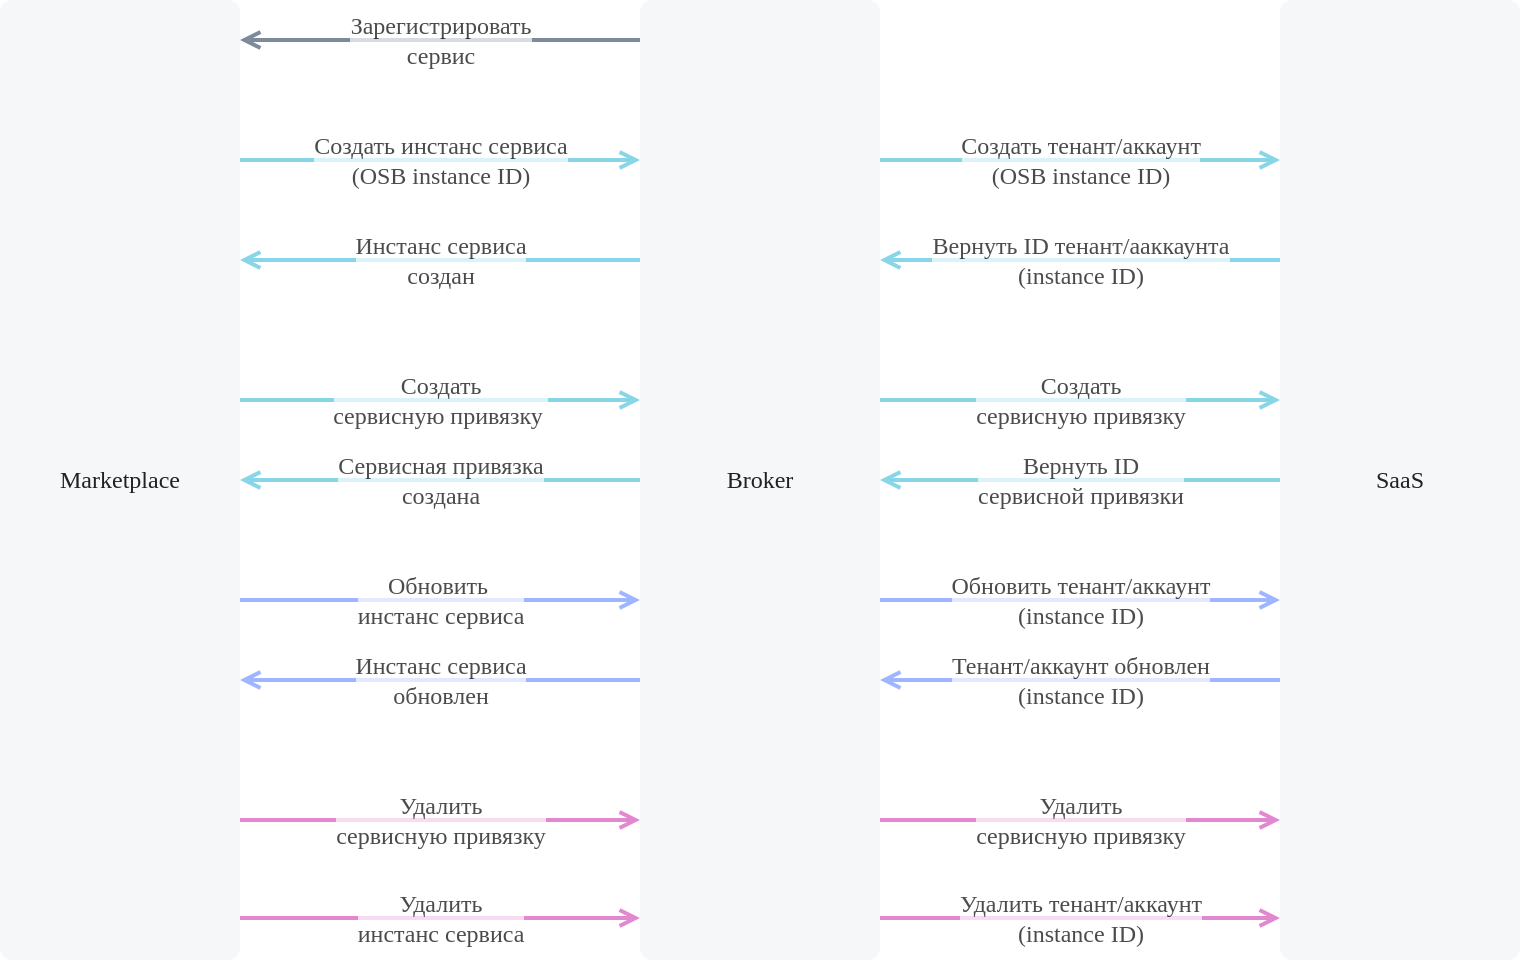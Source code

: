 <mxfile version="20.8.16" type="device"><diagram name="Page-1" id="_F8k8xbOdvrEUY6yUrqy"><mxGraphModel dx="810" dy="614" grid="1" gridSize="10" guides="1" tooltips="1" connect="1" arrows="1" fold="1" page="1" pageScale="1" pageWidth="827" pageHeight="1169" math="0" shadow="0"><root><mxCell id="0"/><mxCell id="1" parent="0"/><mxCell id="q8_iaiUeDKkCgkhCL0GD-2" value="&lt;font color=&quot;#212121&quot;&gt;Marketplace&lt;/font&gt;" style="rounded=1;whiteSpace=wrap;html=1;fontFamily=VK Sans Display;strokeColor=none;arcsize=12;fillColor=#F6F7F9;spacing=0;spacingTop=12;spacingBottom=12;arcSize=12;absoluteArcSize=1;" parent="1" vertex="1"><mxGeometry x="40" y="80" width="120" height="480" as="geometry"/></mxCell><mxCell id="q8_iaiUeDKkCgkhCL0GD-3" value="&lt;font color=&quot;#212121&quot;&gt;Broker&lt;/font&gt;" style="rounded=1;whiteSpace=wrap;html=1;fontFamily=VK Sans Display;strokeColor=none;arcsize=12;fillColor=#F6F7F9;spacing=0;spacingTop=12;spacingBottom=12;arcSize=12;absoluteArcSize=1;" parent="1" vertex="1"><mxGeometry x="360" y="80" width="120" height="480" as="geometry"/></mxCell><mxCell id="q8_iaiUeDKkCgkhCL0GD-4" value="&lt;font color=&quot;#212121&quot;&gt;SaaS&lt;/font&gt;" style="rounded=1;whiteSpace=wrap;html=1;fontFamily=VK Sans Display;strokeColor=none;arcsize=12;fillColor=#F6F7F9;spacing=0;spacingTop=12;spacingBottom=12;arcSize=12;absoluteArcSize=1;" parent="1" vertex="1"><mxGeometry x="680" y="80" width="120" height="480" as="geometry"/></mxCell><mxCell id="q8_iaiUeDKkCgkhCL0GD-28" value="" style="endArrow=none;html=1;fontFamily=VK Sans Display;fontColor=#212121;rounded=1;strokeColor=#7C8A9A;endFill=0;arcsize=8;strokeWidth=2;arcSize=8;startArrow=open;startFill=0;" parent="1" edge="1"><mxGeometry width="50" height="50" relative="1" as="geometry"><mxPoint x="160.0" y="100.0" as="sourcePoint"/><mxPoint x="360" y="100" as="targetPoint"/><Array as="points"><mxPoint x="280" y="100"/></Array></mxGeometry></mxCell><mxCell id="q8_iaiUeDKkCgkhCL0GD-29" value="&lt;font style=&quot;font-size: 12px;&quot;&gt;Зарегистрировать&lt;br&gt;сервис&lt;/font&gt;" style="edgeLabel;html=1;align=center;verticalAlign=middle;resizable=0;points=[];fontSize=12;textOpacity=70;spacing=8;fontFamily=VK Sans Display;" parent="q8_iaiUeDKkCgkhCL0GD-28" vertex="1" connectable="0"><mxGeometry x="-0.252" relative="1" as="geometry"><mxPoint x="25" as="offset"/></mxGeometry></mxCell><mxCell id="q8_iaiUeDKkCgkhCL0GD-30" value="" style="endArrow=none;html=1;fontFamily=VK Sans Display;fontColor=#212121;rounded=1;strokeColor=#87D6E8;endFill=0;arcsize=8;strokeWidth=2;arcSize=8;startArrow=open;startFill=0;" parent="1" edge="1"><mxGeometry width="50" height="50" relative="1" as="geometry"><mxPoint x="160.0" y="210.0" as="sourcePoint"/><mxPoint x="360" y="210" as="targetPoint"/><Array as="points"><mxPoint x="280" y="210"/></Array></mxGeometry></mxCell><mxCell id="q8_iaiUeDKkCgkhCL0GD-31" value="Инстанс сервиса &lt;br&gt;создан" style="edgeLabel;html=1;align=center;verticalAlign=middle;resizable=0;points=[];fontSize=12;textOpacity=70;spacing=8;fontFamily=VK Sans Display;" parent="q8_iaiUeDKkCgkhCL0GD-30" vertex="1" connectable="0"><mxGeometry x="-0.252" relative="1" as="geometry"><mxPoint x="25" as="offset"/></mxGeometry></mxCell><mxCell id="q8_iaiUeDKkCgkhCL0GD-32" value="" style="endArrow=open;html=1;fontFamily=VK Sans Display;fontColor=#212121;rounded=1;strokeColor=#87D6E8;endFill=0;arcsize=8;strokeWidth=2;arcSize=8;startArrow=none;startFill=0;" parent="1" edge="1"><mxGeometry width="50" height="50" relative="1" as="geometry"><mxPoint x="160.0" y="160" as="sourcePoint"/><mxPoint x="360" y="160" as="targetPoint"/><Array as="points"><mxPoint x="280" y="160"/></Array></mxGeometry></mxCell><mxCell id="q8_iaiUeDKkCgkhCL0GD-33" value="Создать&amp;nbsp;&lt;span style=&quot;&quot;&gt;инстанс сервиса&lt;/span&gt;&lt;br style=&quot;border-color: var(--border-color);&quot;&gt;&lt;span style=&quot;&quot;&gt;(OSB instance ID)&lt;/span&gt;" style="edgeLabel;html=1;align=center;verticalAlign=middle;resizable=0;points=[];fontSize=12;textOpacity=70;spacing=8;fontFamily=VK Sans Display;" parent="q8_iaiUeDKkCgkhCL0GD-32" vertex="1" connectable="0"><mxGeometry x="-0.252" relative="1" as="geometry"><mxPoint x="25" as="offset"/></mxGeometry></mxCell><mxCell id="q8_iaiUeDKkCgkhCL0GD-35" value="" style="endArrow=open;html=1;fontFamily=VK Sans Display;fontColor=#212121;rounded=1;strokeColor=#87D6E8;endFill=0;arcsize=8;strokeWidth=2;arcSize=8;startArrow=none;startFill=0;" parent="1" edge="1"><mxGeometry width="50" height="50" relative="1" as="geometry"><mxPoint x="480.0" y="160" as="sourcePoint"/><mxPoint x="680" y="160" as="targetPoint"/><Array as="points"><mxPoint x="600" y="160"/></Array></mxGeometry></mxCell><mxCell id="q8_iaiUeDKkCgkhCL0GD-36" value="&lt;font style=&quot;border-color: var(--border-color);&quot;&gt;Создать тенант/аккаунт&lt;br style=&quot;border-color: var(--border-color);&quot;&gt;(&lt;/font&gt;OSB instance ID&lt;font style=&quot;border-color: var(--border-color);&quot;&gt;)&lt;/font&gt;" style="edgeLabel;html=1;align=center;verticalAlign=middle;resizable=0;points=[];fontSize=12;textOpacity=70;spacing=8;fontFamily=VK Sans Display;" parent="q8_iaiUeDKkCgkhCL0GD-35" vertex="1" connectable="0"><mxGeometry x="-0.252" relative="1" as="geometry"><mxPoint x="25" as="offset"/></mxGeometry></mxCell><mxCell id="q8_iaiUeDKkCgkhCL0GD-37" value="" style="endArrow=none;html=1;fontFamily=VK Sans Display;fontColor=#212121;rounded=1;strokeColor=#87D6E8;endFill=0;arcsize=8;strokeWidth=2;arcSize=8;startArrow=open;startFill=0;" parent="1" edge="1"><mxGeometry width="50" height="50" relative="1" as="geometry"><mxPoint x="480.0" y="210.0" as="sourcePoint"/><mxPoint x="680" y="210" as="targetPoint"/><Array as="points"><mxPoint x="600" y="210"/></Array></mxGeometry></mxCell><mxCell id="q8_iaiUeDKkCgkhCL0GD-38" value="&lt;font style=&quot;border-color: var(--border-color);&quot;&gt;Вернуть&amp;nbsp;ID тенант/ааккаунта&lt;br&gt;(instance ID)&lt;br&gt;&lt;/font&gt;" style="edgeLabel;html=1;align=center;verticalAlign=middle;resizable=0;points=[];fontSize=12;textOpacity=70;spacing=8;fontFamily=VK Sans Display;" parent="q8_iaiUeDKkCgkhCL0GD-37" vertex="1" connectable="0"><mxGeometry x="-0.252" relative="1" as="geometry"><mxPoint x="25" as="offset"/></mxGeometry></mxCell><mxCell id="q8_iaiUeDKkCgkhCL0GD-39" value="" style="endArrow=open;html=1;fontFamily=VK Sans Display;fontColor=#212121;rounded=1;strokeColor=#87D6E8;endFill=0;arcsize=8;strokeWidth=2;arcSize=8;startArrow=none;startFill=0;" parent="1" edge="1"><mxGeometry width="50" height="50" relative="1" as="geometry"><mxPoint x="160.0" y="280" as="sourcePoint"/><mxPoint x="360" y="280" as="targetPoint"/><Array as="points"><mxPoint x="280" y="280"/></Array></mxGeometry></mxCell><mxCell id="q8_iaiUeDKkCgkhCL0GD-40" value="Создать&lt;br style=&quot;border-color: var(--border-color);&quot;&gt;сервисную привязку&amp;nbsp;" style="edgeLabel;html=1;align=center;verticalAlign=middle;resizable=0;points=[];fontSize=12;textOpacity=70;spacing=8;fontFamily=VK Sans Display;" parent="q8_iaiUeDKkCgkhCL0GD-39" vertex="1" connectable="0"><mxGeometry x="-0.252" relative="1" as="geometry"><mxPoint x="25" as="offset"/></mxGeometry></mxCell><mxCell id="q8_iaiUeDKkCgkhCL0GD-41" value="" style="endArrow=open;html=1;fontFamily=VK Sans Display;fontColor=#212121;rounded=1;strokeColor=#87D6E8;endFill=0;arcsize=8;strokeWidth=2;arcSize=8;startArrow=none;startFill=0;" parent="1" edge="1"><mxGeometry width="50" height="50" relative="1" as="geometry"><mxPoint x="480.0" y="280" as="sourcePoint"/><mxPoint x="680" y="280" as="targetPoint"/><Array as="points"><mxPoint x="600" y="280"/></Array></mxGeometry></mxCell><mxCell id="q8_iaiUeDKkCgkhCL0GD-42" value="Создать&lt;br style=&quot;border-color: var(--border-color);&quot;&gt;&lt;span style=&quot;&quot;&gt;сервисную привязку&lt;/span&gt;" style="edgeLabel;html=1;align=center;verticalAlign=middle;resizable=0;points=[];fontSize=12;textOpacity=70;spacing=8;fontFamily=VK Sans Display;" parent="q8_iaiUeDKkCgkhCL0GD-41" vertex="1" connectable="0"><mxGeometry x="-0.252" relative="1" as="geometry"><mxPoint x="25" as="offset"/></mxGeometry></mxCell><mxCell id="q8_iaiUeDKkCgkhCL0GD-43" value="" style="endArrow=none;html=1;fontFamily=VK Sans Display;fontColor=#212121;rounded=1;strokeColor=#87D6E8;endFill=0;arcsize=8;strokeWidth=2;arcSize=8;startArrow=open;startFill=0;" parent="1" edge="1"><mxGeometry width="50" height="50" relative="1" as="geometry"><mxPoint x="480.0" y="320" as="sourcePoint"/><mxPoint x="680" y="320" as="targetPoint"/><Array as="points"><mxPoint x="600" y="320"/></Array></mxGeometry></mxCell><mxCell id="q8_iaiUeDKkCgkhCL0GD-44" value="&lt;font style=&quot;border-color: var(--border-color);&quot;&gt;Вернуть ID&lt;br style=&quot;border-color: var(--border-color);&quot;&gt;&lt;/font&gt;сервисной привязки" style="edgeLabel;html=1;align=center;verticalAlign=middle;resizable=0;points=[];fontSize=12;textOpacity=70;spacing=8;fontFamily=VK Sans Display;" parent="q8_iaiUeDKkCgkhCL0GD-43" vertex="1" connectable="0"><mxGeometry x="-0.252" relative="1" as="geometry"><mxPoint x="25" as="offset"/></mxGeometry></mxCell><mxCell id="q8_iaiUeDKkCgkhCL0GD-45" value="" style="endArrow=none;html=1;fontFamily=VK Sans Display;fontColor=#212121;rounded=1;strokeColor=#87D6E8;endFill=0;arcsize=8;strokeWidth=2;arcSize=8;startArrow=open;startFill=0;" parent="1" edge="1"><mxGeometry width="50" height="50" relative="1" as="geometry"><mxPoint x="160.0" y="320" as="sourcePoint"/><mxPoint x="360" y="320" as="targetPoint"/><Array as="points"><mxPoint x="280" y="320"/></Array></mxGeometry></mxCell><mxCell id="q8_iaiUeDKkCgkhCL0GD-46" value="Сервисная привязка &lt;br&gt;создана" style="edgeLabel;html=1;align=center;verticalAlign=middle;resizable=0;points=[];fontSize=12;textOpacity=70;spacing=8;fontFamily=VK Sans Display;" parent="q8_iaiUeDKkCgkhCL0GD-45" vertex="1" connectable="0"><mxGeometry x="-0.252" relative="1" as="geometry"><mxPoint x="25" as="offset"/></mxGeometry></mxCell><mxCell id="q8_iaiUeDKkCgkhCL0GD-47" value="" style="endArrow=open;html=1;fontFamily=VK Sans Display;fontColor=#212121;rounded=1;strokeColor=#E188D0;endFill=0;arcsize=8;strokeWidth=2;arcSize=8;startArrow=none;startFill=0;" parent="1" edge="1"><mxGeometry width="50" height="50" relative="1" as="geometry"><mxPoint x="160.0" y="539" as="sourcePoint"/><mxPoint x="360" y="539" as="targetPoint"/><Array as="points"><mxPoint x="280" y="539"/></Array></mxGeometry></mxCell><mxCell id="q8_iaiUeDKkCgkhCL0GD-48" value="Удалить&lt;br style=&quot;border-color: var(--border-color);&quot;&gt;&lt;span style=&quot;&quot;&gt;инстанс сервиса&lt;/span&gt;" style="edgeLabel;html=1;align=center;verticalAlign=middle;resizable=0;points=[];fontSize=12;textOpacity=70;spacing=8;fontFamily=VK Sans Display;" parent="q8_iaiUeDKkCgkhCL0GD-47" vertex="1" connectable="0"><mxGeometry x="-0.252" relative="1" as="geometry"><mxPoint x="25" as="offset"/></mxGeometry></mxCell><mxCell id="q8_iaiUeDKkCgkhCL0GD-49" value="" style="endArrow=open;html=1;fontFamily=VK Sans Display;fontColor=#212121;rounded=1;strokeColor=#E188D0;endFill=0;arcsize=8;strokeWidth=2;arcSize=8;startArrow=none;startFill=0;" parent="1" edge="1"><mxGeometry width="50" height="50" relative="1" as="geometry"><mxPoint x="480.0" y="539" as="sourcePoint"/><mxPoint x="680" y="539" as="targetPoint"/><Array as="points"><mxPoint x="600" y="539"/></Array></mxGeometry></mxCell><mxCell id="q8_iaiUeDKkCgkhCL0GD-50" value="Удалить&amp;nbsp;тенант/аккаунт&lt;br&gt;(instance ID)&lt;span style=&quot;&quot;&gt;&lt;br&gt;&lt;/span&gt;" style="edgeLabel;html=1;align=center;verticalAlign=middle;resizable=0;points=[];fontSize=12;textOpacity=70;spacing=8;fontFamily=VK Sans Display;" parent="q8_iaiUeDKkCgkhCL0GD-49" vertex="1" connectable="0"><mxGeometry x="-0.252" relative="1" as="geometry"><mxPoint x="25" as="offset"/></mxGeometry></mxCell><mxCell id="q8_iaiUeDKkCgkhCL0GD-51" value="" style="endArrow=open;html=1;fontFamily=VK Sans Display;fontColor=#212121;rounded=1;strokeColor=#E188D0;endFill=0;arcsize=8;strokeWidth=2;arcSize=8;startArrow=none;startFill=0;" parent="1" edge="1"><mxGeometry width="50" height="50" relative="1" as="geometry"><mxPoint x="160.0" y="490" as="sourcePoint"/><mxPoint x="360" y="490" as="targetPoint"/><Array as="points"><mxPoint x="280" y="490"/></Array></mxGeometry></mxCell><mxCell id="q8_iaiUeDKkCgkhCL0GD-52" value="Удалить&lt;br style=&quot;border-color: var(--border-color);&quot;&gt;&lt;font style=&quot;border-color: var(--border-color);&quot;&gt;сервисную привязку&lt;/font&gt;" style="edgeLabel;html=1;align=center;verticalAlign=middle;resizable=0;points=[];fontSize=12;textOpacity=70;spacing=8;fontFamily=VK Sans Display;" parent="q8_iaiUeDKkCgkhCL0GD-51" vertex="1" connectable="0"><mxGeometry x="-0.252" relative="1" as="geometry"><mxPoint x="25" as="offset"/></mxGeometry></mxCell><mxCell id="q8_iaiUeDKkCgkhCL0GD-55" value="" style="endArrow=open;html=1;fontFamily=VK Sans Display;fontColor=#212121;rounded=1;strokeColor=#E188D0;endFill=0;arcsize=8;strokeWidth=2;arcSize=8;startArrow=none;startFill=0;" parent="1" edge="1"><mxGeometry width="50" height="50" relative="1" as="geometry"><mxPoint x="480.0" y="490" as="sourcePoint"/><mxPoint x="680" y="490" as="targetPoint"/><Array as="points"><mxPoint x="600" y="490"/></Array></mxGeometry></mxCell><mxCell id="q8_iaiUeDKkCgkhCL0GD-56" value="Удалить&lt;br style=&quot;border-color: var(--border-color);&quot;&gt;&lt;font&gt;сервисную привязку&lt;/font&gt;" style="edgeLabel;html=1;align=center;verticalAlign=middle;resizable=0;points=[];fontSize=12;textOpacity=70;spacing=8;fontFamily=VK Sans Display;" parent="q8_iaiUeDKkCgkhCL0GD-55" vertex="1" connectable="0"><mxGeometry x="-0.252" relative="1" as="geometry"><mxPoint x="25" as="offset"/></mxGeometry></mxCell><mxCell id="q8_iaiUeDKkCgkhCL0GD-57" value="" style="endArrow=open;html=1;fontFamily=VK Sans Display;fontColor=#212121;rounded=1;strokeColor=#9FB5FF;endFill=0;arcsize=8;strokeWidth=2;arcSize=8;startArrow=none;startFill=0;" parent="1" edge="1"><mxGeometry width="50" height="50" relative="1" as="geometry"><mxPoint x="160.0" y="380" as="sourcePoint"/><mxPoint x="360" y="380" as="targetPoint"/><Array as="points"><mxPoint x="280" y="380"/></Array></mxGeometry></mxCell><mxCell id="q8_iaiUeDKkCgkhCL0GD-58" value="Обновить&amp;nbsp;&lt;br&gt;инстанс сервиса&lt;span style=&quot;&quot;&gt;&lt;br&gt;&lt;/span&gt;" style="edgeLabel;html=1;align=center;verticalAlign=middle;resizable=0;points=[];fontSize=12;textOpacity=70;spacing=8;fontFamily=VK Sans Display;" parent="q8_iaiUeDKkCgkhCL0GD-57" vertex="1" connectable="0"><mxGeometry x="-0.252" relative="1" as="geometry"><mxPoint x="25" as="offset"/></mxGeometry></mxCell><mxCell id="q8_iaiUeDKkCgkhCL0GD-59" value="" style="endArrow=open;html=1;fontFamily=VK Sans Display;fontColor=#212121;rounded=1;strokeColor=#9FB5FF;endFill=0;arcsize=8;strokeWidth=2;arcSize=8;startArrow=none;startFill=0;" parent="1" edge="1"><mxGeometry width="50" height="50" relative="1" as="geometry"><mxPoint x="480.0" y="380" as="sourcePoint"/><mxPoint x="680" y="380" as="targetPoint"/><Array as="points"><mxPoint x="600" y="380"/></Array></mxGeometry></mxCell><mxCell id="q8_iaiUeDKkCgkhCL0GD-60" value="Обновить&amp;nbsp;&lt;font&gt;тенант/аккаунт&lt;br&gt;(instance ID)&lt;br&gt;&lt;/font&gt;" style="edgeLabel;html=1;align=center;verticalAlign=middle;resizable=0;points=[];fontSize=12;textOpacity=70;spacing=8;fontFamily=VK Sans Display;" parent="q8_iaiUeDKkCgkhCL0GD-59" vertex="1" connectable="0"><mxGeometry x="-0.252" relative="1" as="geometry"><mxPoint x="25" as="offset"/></mxGeometry></mxCell><mxCell id="q8_iaiUeDKkCgkhCL0GD-61" value="" style="endArrow=none;html=1;fontFamily=VK Sans Display;fontColor=#212121;rounded=1;strokeColor=#9FB5FF;endFill=0;arcsize=8;strokeWidth=2;arcSize=8;startArrow=open;startFill=0;" parent="1" edge="1"><mxGeometry width="50" height="50" relative="1" as="geometry"><mxPoint x="480.0" y="420" as="sourcePoint"/><mxPoint x="680" y="420" as="targetPoint"/><Array as="points"><mxPoint x="600" y="420"/></Array></mxGeometry></mxCell><mxCell id="q8_iaiUeDKkCgkhCL0GD-62" value="Тенант/аккаунт&amp;nbsp;обновлен &lt;br&gt;(instance ID)" style="edgeLabel;html=1;align=center;verticalAlign=middle;resizable=0;points=[];fontSize=12;textOpacity=70;spacing=8;fontFamily=VK Sans Display;" parent="q8_iaiUeDKkCgkhCL0GD-61" vertex="1" connectable="0"><mxGeometry x="-0.252" relative="1" as="geometry"><mxPoint x="25" as="offset"/></mxGeometry></mxCell><mxCell id="q8_iaiUeDKkCgkhCL0GD-63" value="" style="endArrow=none;html=1;fontFamily=VK Sans Display;fontColor=#212121;rounded=1;strokeColor=#9FB5FF;endFill=0;arcsize=8;strokeWidth=2;arcSize=8;startArrow=open;startFill=0;" parent="1" edge="1"><mxGeometry width="50" height="50" relative="1" as="geometry"><mxPoint x="160.0" y="420" as="sourcePoint"/><mxPoint x="360" y="420" as="targetPoint"/><Array as="points"><mxPoint x="280" y="420"/></Array></mxGeometry></mxCell><mxCell id="q8_iaiUeDKkCgkhCL0GD-64" value="Инстанс сервиса &lt;br&gt;обновлен" style="edgeLabel;html=1;align=center;verticalAlign=middle;resizable=0;points=[];fontSize=12;textOpacity=70;spacing=8;fontFamily=VK Sans Display;" parent="q8_iaiUeDKkCgkhCL0GD-63" vertex="1" connectable="0"><mxGeometry x="-0.252" relative="1" as="geometry"><mxPoint x="25" as="offset"/></mxGeometry></mxCell></root></mxGraphModel></diagram></mxfile>